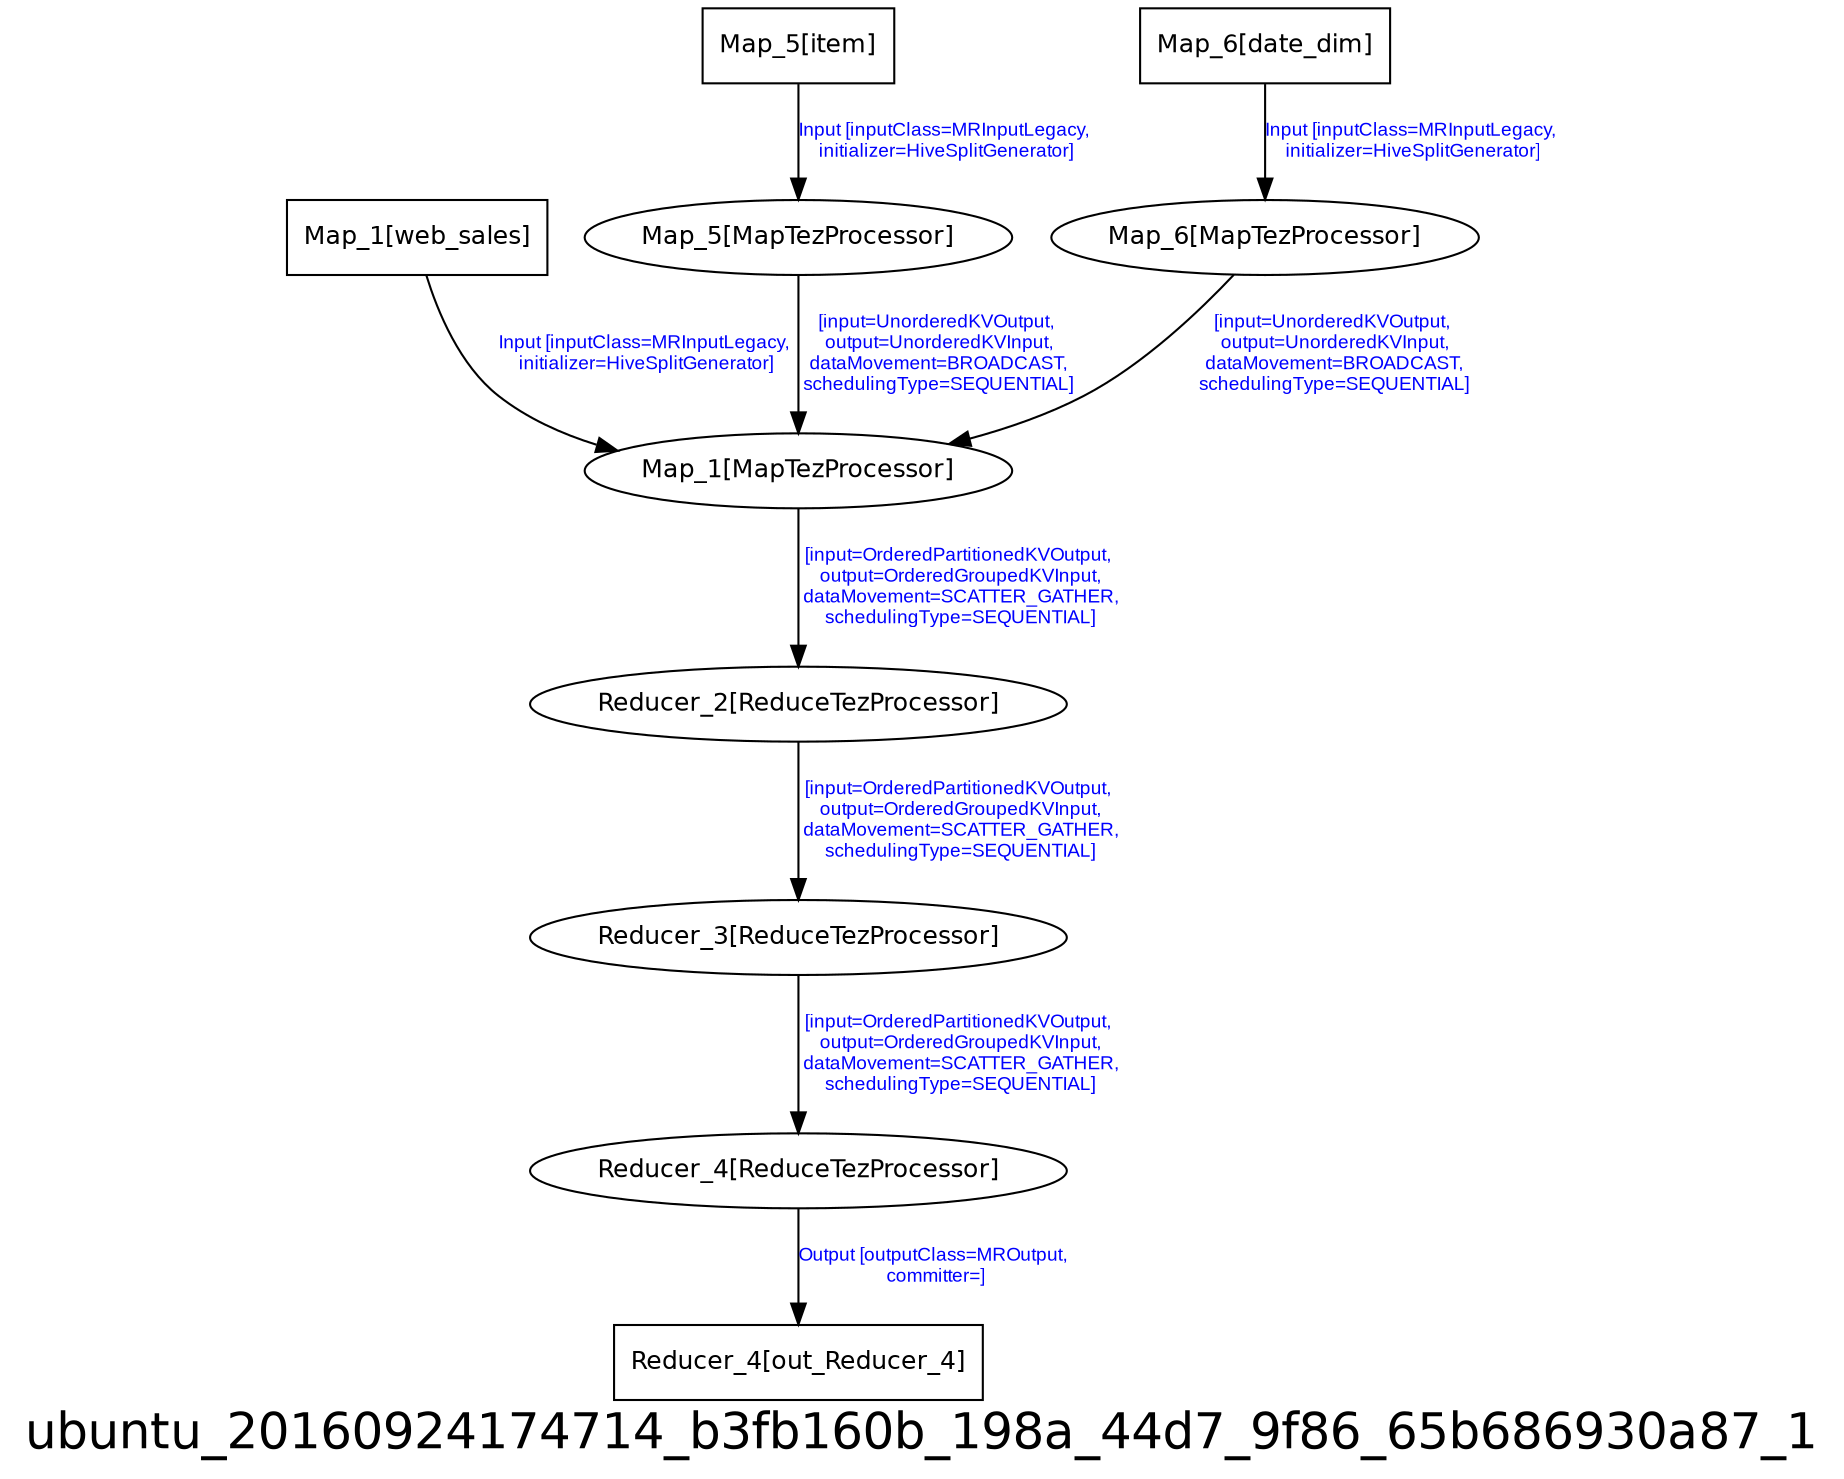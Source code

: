 digraph ubuntu_20160924174714_b3fb160b_198a_44d7_9f86_65b686930a87_1 {
graph [ label="ubuntu_20160924174714_b3fb160b_198a_44d7_9f86_65b686930a87_1", fontsize=24, fontname=Helvetica];
node [fontsize=12, fontname=Helvetica];
edge [fontsize=9, fontcolor=blue, fontname=Arial];
"ubuntu_20160924174714_b3fb160b_198a_44d7_9f86_65b686930a87_1.Map_1_web_sales" [ label = "Map_1[web_sales]", shape = "box" ];
"ubuntu_20160924174714_b3fb160b_198a_44d7_9f86_65b686930a87_1.Map_1_web_sales" -> "ubuntu_20160924174714_b3fb160b_198a_44d7_9f86_65b686930a87_1.Map_1" [ label = "Input [inputClass=MRInputLegacy,\n initializer=HiveSplitGenerator]" ];
"ubuntu_20160924174714_b3fb160b_198a_44d7_9f86_65b686930a87_1.Map_5_item" [ label = "Map_5[item]", shape = "box" ];
"ubuntu_20160924174714_b3fb160b_198a_44d7_9f86_65b686930a87_1.Map_5_item" -> "ubuntu_20160924174714_b3fb160b_198a_44d7_9f86_65b686930a87_1.Map_5" [ label = "Input [inputClass=MRInputLegacy,\n initializer=HiveSplitGenerator]" ];
"ubuntu_20160924174714_b3fb160b_198a_44d7_9f86_65b686930a87_1.Reducer_4_out_Reducer_4" [ label = "Reducer_4[out_Reducer_4]", shape = "box" ];
"ubuntu_20160924174714_b3fb160b_198a_44d7_9f86_65b686930a87_1.Reducer_4" [ label = "Reducer_4[ReduceTezProcessor]" ];
"ubuntu_20160924174714_b3fb160b_198a_44d7_9f86_65b686930a87_1.Reducer_4" -> "ubuntu_20160924174714_b3fb160b_198a_44d7_9f86_65b686930a87_1.Reducer_4_out_Reducer_4" [ label = "Output [outputClass=MROutput,\n committer=]" ];
"ubuntu_20160924174714_b3fb160b_198a_44d7_9f86_65b686930a87_1.Map_6" [ label = "Map_6[MapTezProcessor]" ];
"ubuntu_20160924174714_b3fb160b_198a_44d7_9f86_65b686930a87_1.Map_6" -> "ubuntu_20160924174714_b3fb160b_198a_44d7_9f86_65b686930a87_1.Map_1" [ label = "[input=UnorderedKVOutput,\n output=UnorderedKVInput,\n dataMovement=BROADCAST,\n schedulingType=SEQUENTIAL]" ];
"ubuntu_20160924174714_b3fb160b_198a_44d7_9f86_65b686930a87_1.Reducer_2" [ label = "Reducer_2[ReduceTezProcessor]" ];
"ubuntu_20160924174714_b3fb160b_198a_44d7_9f86_65b686930a87_1.Reducer_2" -> "ubuntu_20160924174714_b3fb160b_198a_44d7_9f86_65b686930a87_1.Reducer_3" [ label = "[input=OrderedPartitionedKVOutput,\n output=OrderedGroupedKVInput,\n dataMovement=SCATTER_GATHER,\n schedulingType=SEQUENTIAL]" ];
"ubuntu_20160924174714_b3fb160b_198a_44d7_9f86_65b686930a87_1.Map_5" [ label = "Map_5[MapTezProcessor]" ];
"ubuntu_20160924174714_b3fb160b_198a_44d7_9f86_65b686930a87_1.Map_5" -> "ubuntu_20160924174714_b3fb160b_198a_44d7_9f86_65b686930a87_1.Map_1" [ label = "[input=UnorderedKVOutput,\n output=UnorderedKVInput,\n dataMovement=BROADCAST,\n schedulingType=SEQUENTIAL]" ];
"ubuntu_20160924174714_b3fb160b_198a_44d7_9f86_65b686930a87_1.Map_6_date_dim" [ label = "Map_6[date_dim]", shape = "box" ];
"ubuntu_20160924174714_b3fb160b_198a_44d7_9f86_65b686930a87_1.Map_6_date_dim" -> "ubuntu_20160924174714_b3fb160b_198a_44d7_9f86_65b686930a87_1.Map_6" [ label = "Input [inputClass=MRInputLegacy,\n initializer=HiveSplitGenerator]" ];
"ubuntu_20160924174714_b3fb160b_198a_44d7_9f86_65b686930a87_1.Map_1" [ label = "Map_1[MapTezProcessor]" ];
"ubuntu_20160924174714_b3fb160b_198a_44d7_9f86_65b686930a87_1.Map_1" -> "ubuntu_20160924174714_b3fb160b_198a_44d7_9f86_65b686930a87_1.Reducer_2" [ label = "[input=OrderedPartitionedKVOutput,\n output=OrderedGroupedKVInput,\n dataMovement=SCATTER_GATHER,\n schedulingType=SEQUENTIAL]" ];
"ubuntu_20160924174714_b3fb160b_198a_44d7_9f86_65b686930a87_1.Reducer_3" [ label = "Reducer_3[ReduceTezProcessor]" ];
"ubuntu_20160924174714_b3fb160b_198a_44d7_9f86_65b686930a87_1.Reducer_3" -> "ubuntu_20160924174714_b3fb160b_198a_44d7_9f86_65b686930a87_1.Reducer_4" [ label = "[input=OrderedPartitionedKVOutput,\n output=OrderedGroupedKVInput,\n dataMovement=SCATTER_GATHER,\n schedulingType=SEQUENTIAL]" ];
}
